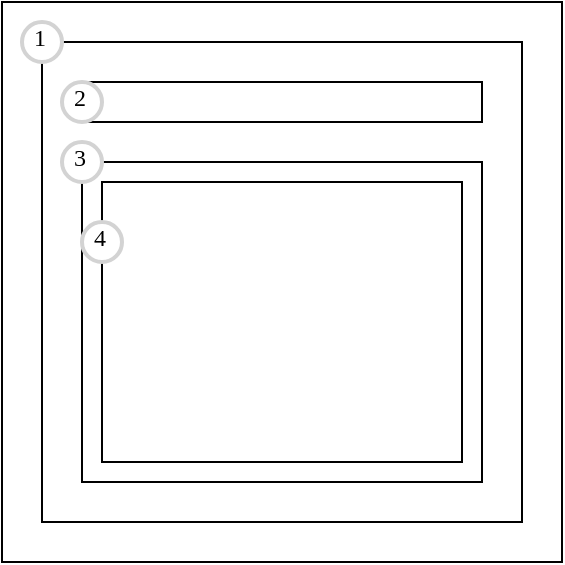<mxfile version="20.0.1" type="device"><diagram id="WeJ3AXIzraFmmAbHIe_F" name="Page-1"><mxGraphModel dx="1393" dy="1518" grid="1" gridSize="10" guides="1" tooltips="1" connect="1" arrows="1" fold="1" page="1" pageScale="1" pageWidth="850" pageHeight="1100" math="0" shadow="0"><root><mxCell id="0"/><mxCell id="1" parent="0"/><mxCell id="E78ohK8gznn6LgKczMKs-1" value="" style="whiteSpace=wrap;html=1;aspect=fixed;" vertex="1" parent="1"><mxGeometry x="-400" y="-360" width="240" height="240" as="geometry"/></mxCell><mxCell id="E78ohK8gznn6LgKczMKs-2" value="" style="rounded=0;whiteSpace=wrap;html=1;" vertex="1" parent="1"><mxGeometry x="-380" y="-340" width="200" height="20" as="geometry"/></mxCell><mxCell id="E78ohK8gznn6LgKczMKs-4" value="" style="rounded=0;whiteSpace=wrap;html=1;" vertex="1" parent="1"><mxGeometry x="-380" y="-300" width="200" height="160" as="geometry"/></mxCell><mxCell id="E78ohK8gznn6LgKczMKs-6" value="" style="rounded=0;whiteSpace=wrap;html=1;" vertex="1" parent="1"><mxGeometry x="-370" y="-290" width="180" height="140" as="geometry"/></mxCell><mxCell id="E78ohK8gznn6LgKczMKs-11" value="1" style="ellipse;whiteSpace=wrap;html=1;aspect=fixed;strokeWidth=2;fontFamily=Tahoma;spacingBottom=4;spacingRight=2;strokeColor=#d3d3d3;" vertex="1" parent="1"><mxGeometry x="-410" y="-370" width="20" height="20" as="geometry"/></mxCell><mxCell id="E78ohK8gznn6LgKczMKs-13" value="2" style="ellipse;whiteSpace=wrap;html=1;aspect=fixed;strokeWidth=2;fontFamily=Tahoma;spacingBottom=4;spacingRight=2;strokeColor=#d3d3d3;" vertex="1" parent="1"><mxGeometry x="-390" y="-340" width="20" height="20" as="geometry"/></mxCell><mxCell id="E78ohK8gznn6LgKczMKs-14" value="3" style="ellipse;whiteSpace=wrap;html=1;aspect=fixed;strokeWidth=2;fontFamily=Tahoma;spacingBottom=4;spacingRight=2;strokeColor=#d3d3d3;" vertex="1" parent="1"><mxGeometry x="-390" y="-310" width="20" height="20" as="geometry"/></mxCell><mxCell id="E78ohK8gznn6LgKczMKs-15" value="4" style="ellipse;whiteSpace=wrap;html=1;aspect=fixed;strokeWidth=2;fontFamily=Tahoma;spacingBottom=4;spacingRight=2;strokeColor=#d3d3d3;" vertex="1" parent="1"><mxGeometry x="-380" y="-270" width="20" height="20" as="geometry"/></mxCell><mxCell id="E78ohK8gznn6LgKczMKs-17" value="" style="rounded=0;whiteSpace=wrap;html=1;fillColor=none;" vertex="1" parent="1"><mxGeometry x="-420" y="-380" width="280" height="280" as="geometry"/></mxCell></root></mxGraphModel></diagram></mxfile>